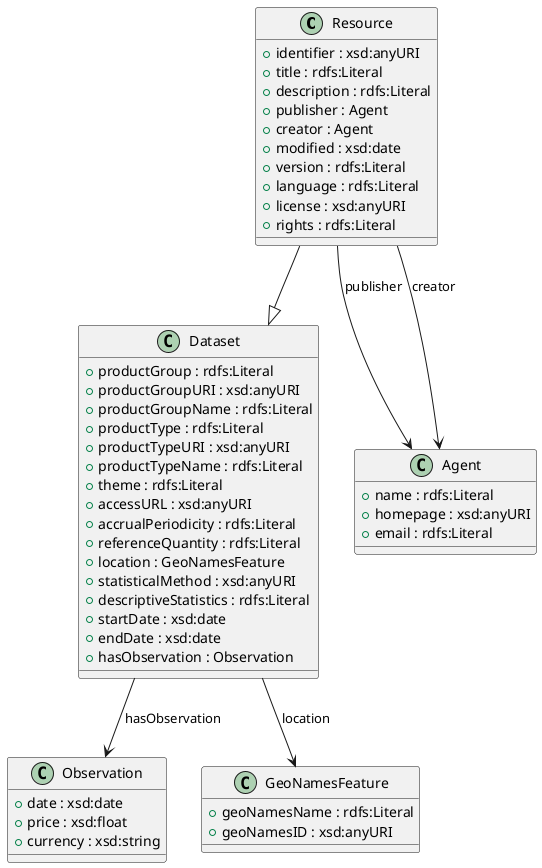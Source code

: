 @startuml

' Resource Class Definition
class Resource {
  + identifier : xsd:anyURI
  + title : rdfs:Literal
  + description : rdfs:Literal
  + publisher : Agent
  + creator : Agent
  + modified : xsd:date
  + version : rdfs:Literal
  + language : rdfs:Literal
  + license : xsd:anyURI
  + rights : rdfs:Literal
}

' Dataset Class Definition
class Dataset {
  + productGroup : rdfs:Literal
  + productGroupURI : xsd:anyURI
  + productGroupName : rdfs:Literal
  + productType : rdfs:Literal
  + productTypeURI : xsd:anyURI
  + productTypeName : rdfs:Literal
  + theme : rdfs:Literal
  + accessURL : xsd:anyURI
  + accrualPeriodicity : rdfs:Literal
  + referenceQuantity : rdfs:Literal
  + location : GeoNamesFeature
  + statisticalMethod : xsd:anyURI
  + descriptiveStatistics : rdfs:Literal
  + startDate : xsd:date
  + endDate : xsd:date
  + hasObservation : Observation
}

' Observation Class Definition
class Observation {
  + date : xsd:date
  + price : xsd:float
  + currency : xsd:string
}

' Agent Class Definition
class Agent {
  + name : rdfs:Literal
  + homepage : xsd:anyURI
  + email : rdfs:Literal
}

' GeoNamesFeature Class Definition
class GeoNamesFeature {
  + geoNamesName : rdfs:Literal
  + geoNamesID : xsd:anyURI
}

' Relationships
Resource --|> Dataset
Dataset --> Observation : hasObservation
Dataset --> GeoNamesFeature : location
Resource --> Agent : publisher
Resource --> Agent : creator
